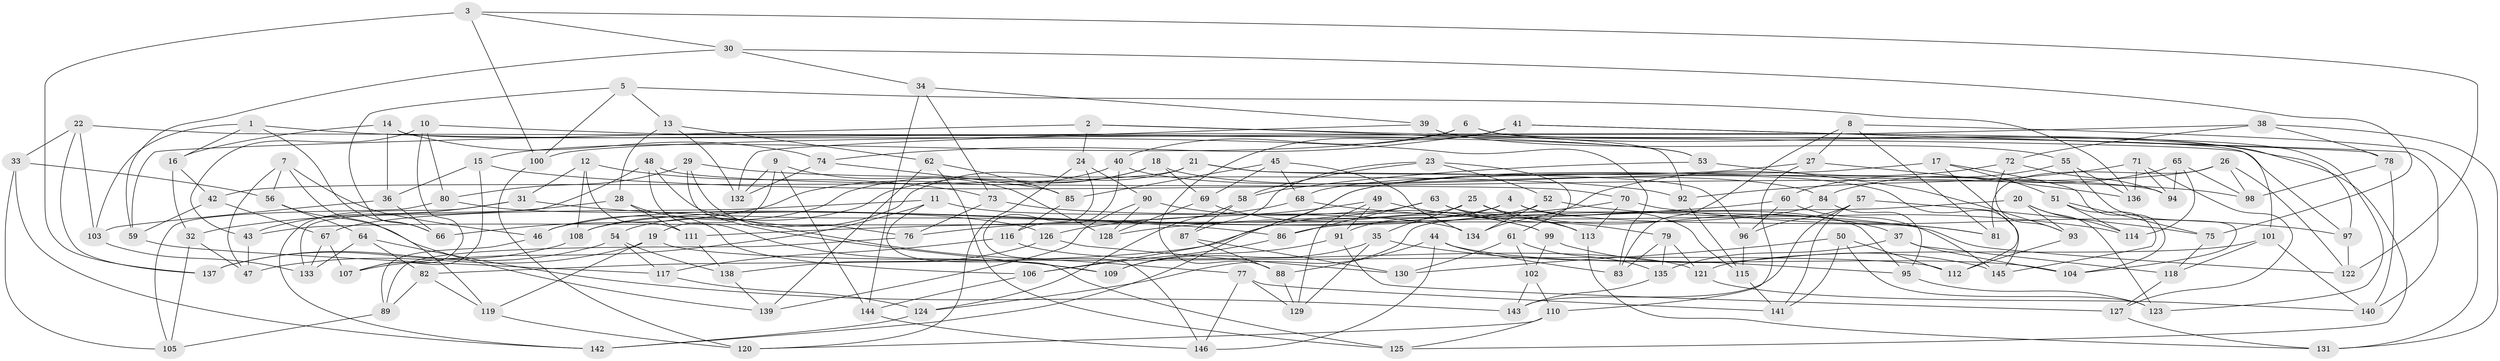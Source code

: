 // coarse degree distribution, {6: 0.5053763440860215, 4: 0.43010752688172044, 3: 0.010752688172043012, 5: 0.053763440860215055}
// Generated by graph-tools (version 1.1) at 2025/42/03/06/25 10:42:24]
// undirected, 146 vertices, 292 edges
graph export_dot {
graph [start="1"]
  node [color=gray90,style=filled];
  1;
  2;
  3;
  4;
  5;
  6;
  7;
  8;
  9;
  10;
  11;
  12;
  13;
  14;
  15;
  16;
  17;
  18;
  19;
  20;
  21;
  22;
  23;
  24;
  25;
  26;
  27;
  28;
  29;
  30;
  31;
  32;
  33;
  34;
  35;
  36;
  37;
  38;
  39;
  40;
  41;
  42;
  43;
  44;
  45;
  46;
  47;
  48;
  49;
  50;
  51;
  52;
  53;
  54;
  55;
  56;
  57;
  58;
  59;
  60;
  61;
  62;
  63;
  64;
  65;
  66;
  67;
  68;
  69;
  70;
  71;
  72;
  73;
  74;
  75;
  76;
  77;
  78;
  79;
  80;
  81;
  82;
  83;
  84;
  85;
  86;
  87;
  88;
  89;
  90;
  91;
  92;
  93;
  94;
  95;
  96;
  97;
  98;
  99;
  100;
  101;
  102;
  103;
  104;
  105;
  106;
  107;
  108;
  109;
  110;
  111;
  112;
  113;
  114;
  115;
  116;
  117;
  118;
  119;
  120;
  121;
  122;
  123;
  124;
  125;
  126;
  127;
  128;
  129;
  130;
  131;
  132;
  133;
  134;
  135;
  136;
  137;
  138;
  139;
  140;
  141;
  142;
  143;
  144;
  145;
  146;
  1 -- 66;
  1 -- 16;
  1 -- 103;
  1 -- 83;
  2 -- 59;
  2 -- 24;
  2 -- 53;
  2 -- 125;
  3 -- 122;
  3 -- 137;
  3 -- 100;
  3 -- 30;
  4 -- 115;
  4 -- 91;
  4 -- 81;
  4 -- 46;
  5 -- 136;
  5 -- 100;
  5 -- 66;
  5 -- 13;
  6 -- 123;
  6 -- 40;
  6 -- 97;
  6 -- 15;
  7 -- 46;
  7 -- 56;
  7 -- 47;
  7 -- 119;
  8 -- 131;
  8 -- 83;
  8 -- 81;
  8 -- 27;
  9 -- 144;
  9 -- 19;
  9 -- 128;
  9 -- 132;
  10 -- 80;
  10 -- 53;
  10 -- 107;
  10 -- 43;
  11 -- 107;
  11 -- 125;
  11 -- 134;
  11 -- 67;
  12 -- 73;
  12 -- 31;
  12 -- 108;
  12 -- 111;
  13 -- 132;
  13 -- 62;
  13 -- 28;
  14 -- 36;
  14 -- 74;
  14 -- 92;
  14 -- 16;
  15 -- 36;
  15 -- 98;
  15 -- 107;
  16 -- 42;
  16 -- 32;
  17 -- 104;
  17 -- 112;
  17 -- 142;
  17 -- 51;
  18 -- 69;
  18 -- 108;
  18 -- 145;
  18 -- 46;
  19 -- 119;
  19 -- 112;
  19 -- 47;
  20 -- 123;
  20 -- 114;
  20 -- 93;
  20 -- 124;
  21 -- 42;
  21 -- 54;
  21 -- 94;
  21 -- 96;
  22 -- 103;
  22 -- 97;
  22 -- 137;
  22 -- 33;
  23 -- 61;
  23 -- 58;
  23 -- 87;
  23 -- 52;
  24 -- 120;
  24 -- 90;
  24 -- 146;
  25 -- 113;
  25 -- 37;
  25 -- 43;
  25 -- 35;
  26 -- 81;
  26 -- 98;
  26 -- 106;
  26 -- 122;
  27 -- 110;
  27 -- 68;
  27 -- 136;
  28 -- 32;
  28 -- 111;
  28 -- 106;
  29 -- 76;
  29 -- 80;
  29 -- 109;
  29 -- 92;
  30 -- 59;
  30 -- 34;
  30 -- 75;
  31 -- 86;
  31 -- 43;
  31 -- 142;
  32 -- 47;
  32 -- 105;
  33 -- 142;
  33 -- 56;
  33 -- 105;
  34 -- 144;
  34 -- 73;
  34 -- 39;
  35 -- 129;
  35 -- 95;
  35 -- 109;
  36 -- 66;
  36 -- 103;
  37 -- 135;
  37 -- 118;
  37 -- 104;
  38 -- 100;
  38 -- 78;
  38 -- 72;
  38 -- 131;
  39 -- 55;
  39 -- 101;
  39 -- 132;
  40 -- 116;
  40 -- 84;
  40 -- 66;
  41 -- 88;
  41 -- 78;
  41 -- 74;
  41 -- 140;
  42 -- 59;
  42 -- 67;
  43 -- 47;
  44 -- 83;
  44 -- 104;
  44 -- 88;
  44 -- 146;
  45 -- 68;
  45 -- 85;
  45 -- 69;
  45 -- 134;
  46 -- 89;
  48 -- 109;
  48 -- 133;
  48 -- 77;
  48 -- 70;
  49 -- 113;
  49 -- 126;
  49 -- 129;
  49 -- 91;
  50 -- 130;
  50 -- 123;
  50 -- 141;
  50 -- 112;
  51 -- 145;
  51 -- 75;
  51 -- 114;
  52 -- 114;
  52 -- 134;
  52 -- 108;
  53 -- 58;
  53 -- 93;
  54 -- 117;
  54 -- 137;
  54 -- 138;
  55 -- 104;
  55 -- 136;
  55 -- 60;
  56 -- 139;
  56 -- 64;
  57 -- 143;
  57 -- 141;
  57 -- 75;
  57 -- 96;
  58 -- 124;
  58 -- 87;
  59 -- 117;
  60 -- 96;
  60 -- 111;
  60 -- 145;
  61 -- 130;
  61 -- 135;
  61 -- 102;
  62 -- 85;
  62 -- 139;
  62 -- 125;
  63 -- 79;
  63 -- 95;
  63 -- 82;
  63 -- 86;
  64 -- 133;
  64 -- 143;
  64 -- 82;
  65 -- 84;
  65 -- 98;
  65 -- 114;
  65 -- 94;
  67 -- 107;
  67 -- 133;
  68 -- 76;
  68 -- 81;
  69 -- 99;
  69 -- 128;
  70 -- 128;
  70 -- 113;
  70 -- 97;
  71 -- 92;
  71 -- 136;
  71 -- 127;
  71 -- 94;
  72 -- 94;
  72 -- 134;
  72 -- 93;
  73 -- 122;
  73 -- 76;
  74 -- 85;
  74 -- 132;
  75 -- 118;
  76 -- 89;
  77 -- 129;
  77 -- 141;
  77 -- 146;
  78 -- 140;
  78 -- 98;
  79 -- 121;
  79 -- 135;
  79 -- 83;
  80 -- 105;
  80 -- 126;
  82 -- 89;
  82 -- 119;
  84 -- 86;
  84 -- 95;
  85 -- 116;
  86 -- 106;
  87 -- 130;
  87 -- 88;
  88 -- 129;
  89 -- 105;
  90 -- 139;
  90 -- 128;
  90 -- 99;
  91 -- 109;
  91 -- 127;
  92 -- 115;
  93 -- 112;
  95 -- 123;
  96 -- 115;
  97 -- 122;
  99 -- 145;
  99 -- 102;
  100 -- 120;
  101 -- 140;
  101 -- 118;
  101 -- 121;
  102 -- 143;
  102 -- 110;
  103 -- 133;
  106 -- 144;
  108 -- 137;
  110 -- 120;
  110 -- 125;
  111 -- 138;
  113 -- 131;
  115 -- 141;
  116 -- 121;
  116 -- 117;
  117 -- 124;
  118 -- 127;
  119 -- 120;
  121 -- 140;
  124 -- 142;
  126 -- 138;
  126 -- 130;
  127 -- 131;
  135 -- 143;
  138 -- 139;
  144 -- 146;
}
